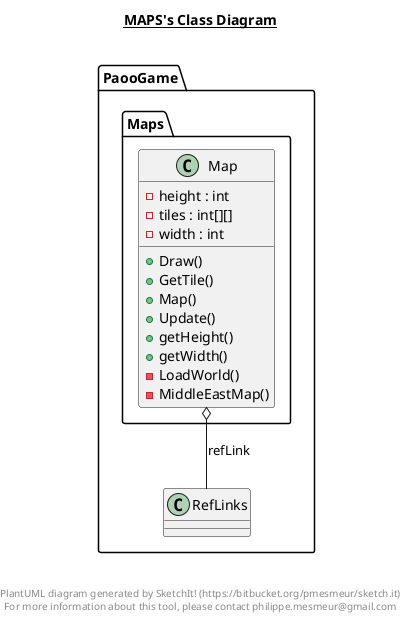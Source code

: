 @startuml

title __MAPS's Class Diagram__\n

  namespace PaooGame {
    namespace Maps {
      class PaooGame.Maps.Map {
          - height : int
          - tiles : int[][]
          - width : int
          + Draw()
          + GetTile()
          + Map()
          + Update()
          + getHeight()
          + getWidth()
          - LoadWorld()
          - MiddleEastMap()
      }
    }
  }
  

  PaooGame.Maps.Map o-- PaooGame.RefLinks : refLink


right footer


PlantUML diagram generated by SketchIt! (https://bitbucket.org/pmesmeur/sketch.it)
For more information about this tool, please contact philippe.mesmeur@gmail.com
endfooter

@enduml
